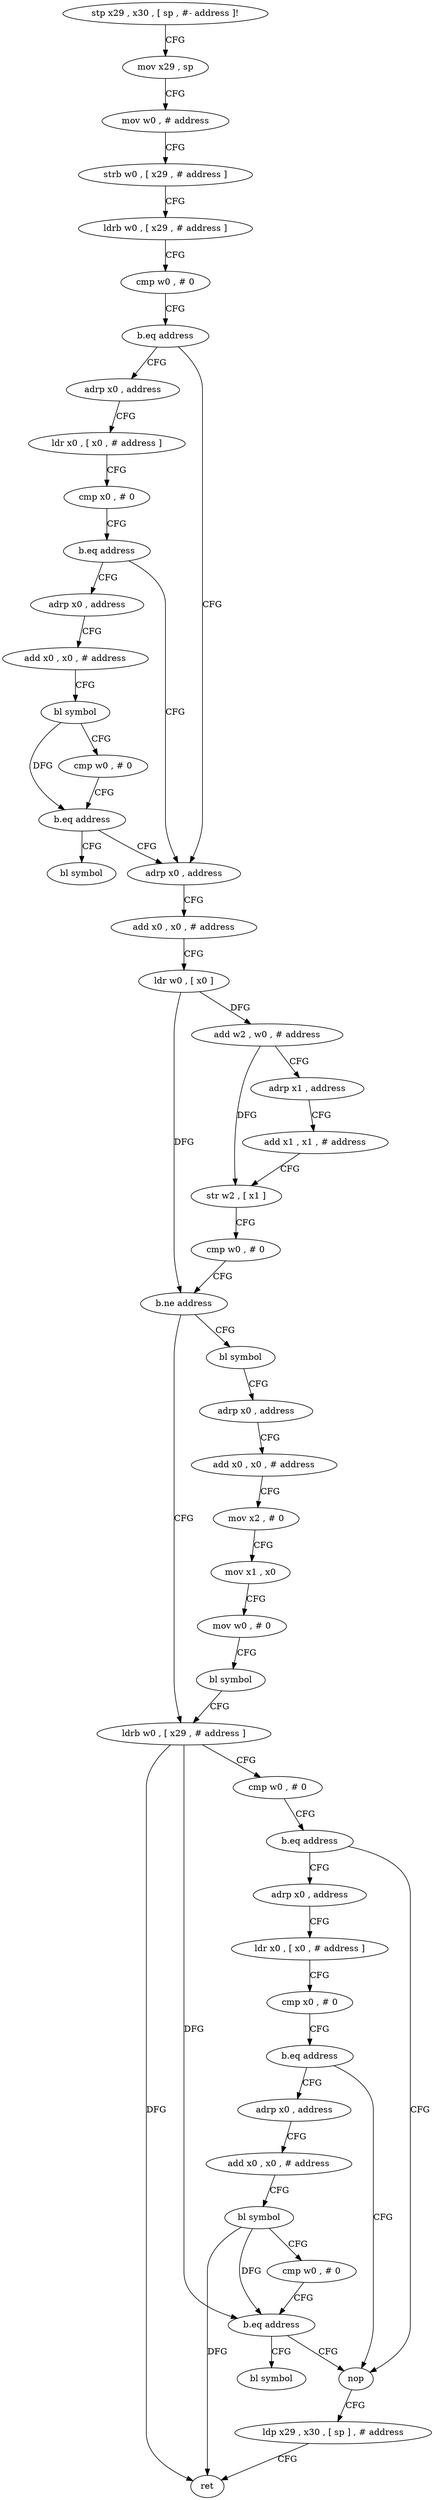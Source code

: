 digraph "func" {
"210724" [label = "stp x29 , x30 , [ sp , #- address ]!" ]
"210728" [label = "mov x29 , sp" ]
"210732" [label = "mov w0 , # address" ]
"210736" [label = "strb w0 , [ x29 , # address ]" ]
"210740" [label = "ldrb w0 , [ x29 , # address ]" ]
"210744" [label = "cmp w0 , # 0" ]
"210748" [label = "b.eq address" ]
"210792" [label = "adrp x0 , address" ]
"210752" [label = "adrp x0 , address" ]
"210796" [label = "add x0 , x0 , # address" ]
"210800" [label = "ldr w0 , [ x0 ]" ]
"210804" [label = "add w2 , w0 , # address" ]
"210808" [label = "adrp x1 , address" ]
"210812" [label = "add x1 , x1 , # address" ]
"210816" [label = "str w2 , [ x1 ]" ]
"210820" [label = "cmp w0 , # 0" ]
"210824" [label = "b.ne address" ]
"210856" [label = "ldrb w0 , [ x29 , # address ]" ]
"210828" [label = "bl symbol" ]
"210756" [label = "ldr x0 , [ x0 , # address ]" ]
"210760" [label = "cmp x0 , # 0" ]
"210764" [label = "b.eq address" ]
"210768" [label = "adrp x0 , address" ]
"210860" [label = "cmp w0 , # 0" ]
"210864" [label = "b.eq address" ]
"210908" [label = "nop" ]
"210868" [label = "adrp x0 , address" ]
"210832" [label = "adrp x0 , address" ]
"210836" [label = "add x0 , x0 , # address" ]
"210840" [label = "mov x2 , # 0" ]
"210844" [label = "mov x1 , x0" ]
"210848" [label = "mov w0 , # 0" ]
"210852" [label = "bl symbol" ]
"210772" [label = "add x0 , x0 , # address" ]
"210776" [label = "bl symbol" ]
"210780" [label = "cmp w0 , # 0" ]
"210784" [label = "b.eq address" ]
"210788" [label = "bl symbol" ]
"210912" [label = "ldp x29 , x30 , [ sp ] , # address" ]
"210916" [label = "ret" ]
"210872" [label = "ldr x0 , [ x0 , # address ]" ]
"210876" [label = "cmp x0 , # 0" ]
"210880" [label = "b.eq address" ]
"210884" [label = "adrp x0 , address" ]
"210888" [label = "add x0 , x0 , # address" ]
"210892" [label = "bl symbol" ]
"210896" [label = "cmp w0 , # 0" ]
"210900" [label = "b.eq address" ]
"210904" [label = "bl symbol" ]
"210724" -> "210728" [ label = "CFG" ]
"210728" -> "210732" [ label = "CFG" ]
"210732" -> "210736" [ label = "CFG" ]
"210736" -> "210740" [ label = "CFG" ]
"210740" -> "210744" [ label = "CFG" ]
"210744" -> "210748" [ label = "CFG" ]
"210748" -> "210792" [ label = "CFG" ]
"210748" -> "210752" [ label = "CFG" ]
"210792" -> "210796" [ label = "CFG" ]
"210752" -> "210756" [ label = "CFG" ]
"210796" -> "210800" [ label = "CFG" ]
"210800" -> "210804" [ label = "DFG" ]
"210800" -> "210824" [ label = "DFG" ]
"210804" -> "210808" [ label = "CFG" ]
"210804" -> "210816" [ label = "DFG" ]
"210808" -> "210812" [ label = "CFG" ]
"210812" -> "210816" [ label = "CFG" ]
"210816" -> "210820" [ label = "CFG" ]
"210820" -> "210824" [ label = "CFG" ]
"210824" -> "210856" [ label = "CFG" ]
"210824" -> "210828" [ label = "CFG" ]
"210856" -> "210860" [ label = "CFG" ]
"210856" -> "210916" [ label = "DFG" ]
"210856" -> "210900" [ label = "DFG" ]
"210828" -> "210832" [ label = "CFG" ]
"210756" -> "210760" [ label = "CFG" ]
"210760" -> "210764" [ label = "CFG" ]
"210764" -> "210792" [ label = "CFG" ]
"210764" -> "210768" [ label = "CFG" ]
"210768" -> "210772" [ label = "CFG" ]
"210860" -> "210864" [ label = "CFG" ]
"210864" -> "210908" [ label = "CFG" ]
"210864" -> "210868" [ label = "CFG" ]
"210908" -> "210912" [ label = "CFG" ]
"210868" -> "210872" [ label = "CFG" ]
"210832" -> "210836" [ label = "CFG" ]
"210836" -> "210840" [ label = "CFG" ]
"210840" -> "210844" [ label = "CFG" ]
"210844" -> "210848" [ label = "CFG" ]
"210848" -> "210852" [ label = "CFG" ]
"210852" -> "210856" [ label = "CFG" ]
"210772" -> "210776" [ label = "CFG" ]
"210776" -> "210780" [ label = "CFG" ]
"210776" -> "210784" [ label = "DFG" ]
"210780" -> "210784" [ label = "CFG" ]
"210784" -> "210792" [ label = "CFG" ]
"210784" -> "210788" [ label = "CFG" ]
"210912" -> "210916" [ label = "CFG" ]
"210872" -> "210876" [ label = "CFG" ]
"210876" -> "210880" [ label = "CFG" ]
"210880" -> "210908" [ label = "CFG" ]
"210880" -> "210884" [ label = "CFG" ]
"210884" -> "210888" [ label = "CFG" ]
"210888" -> "210892" [ label = "CFG" ]
"210892" -> "210896" [ label = "CFG" ]
"210892" -> "210916" [ label = "DFG" ]
"210892" -> "210900" [ label = "DFG" ]
"210896" -> "210900" [ label = "CFG" ]
"210900" -> "210908" [ label = "CFG" ]
"210900" -> "210904" [ label = "CFG" ]
}
